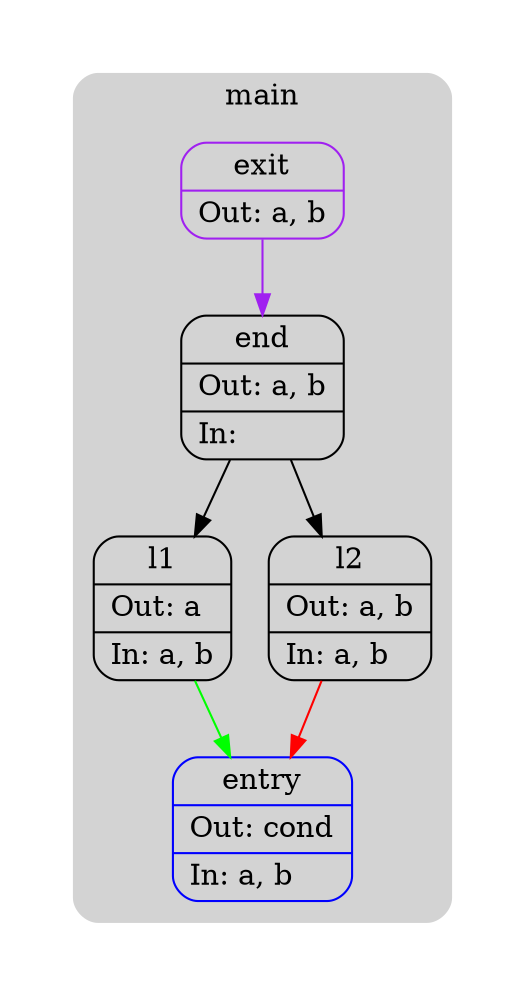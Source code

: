 digraph G {
  compound=true
  subgraph cluster_ {
    peripheries=0
    subgraph cluster_0_wrapper {
      peripheries=0
      margin=15
      subgraph cluster_0 {
        label="main"
        color=darkgray
        style=rounded
        bgcolor=lightgray
        margin=10
        cluster_0_0[label="{entry|Out: cond\l|In: a, b\l}",shape=Mrecord,color=blue]
        cluster_0_1[label="{l1|Out: a\l|In: a, b\l}",shape=Mrecord,color=black]
        cluster_0_2[label="{l2|Out: a, b\l|In: a, b\l}",shape=Mrecord,color=black]
        cluster_0_3[label="{end|Out: a, b\l|In: \l}",shape=Mrecord,color=black]
        cluster_0_exit[label="{exit|Out: a, b\l}",shape=Mrecord,color=purple]
        cluster_0_1 -> cluster_0_0 [color=green]
        cluster_0_2 -> cluster_0_0 [color=red]
        cluster_0_3 -> cluster_0_1
        cluster_0_3 -> cluster_0_2
        cluster_0_exit -> cluster_0_3 [color=purple]
      }
    }
  }
}
